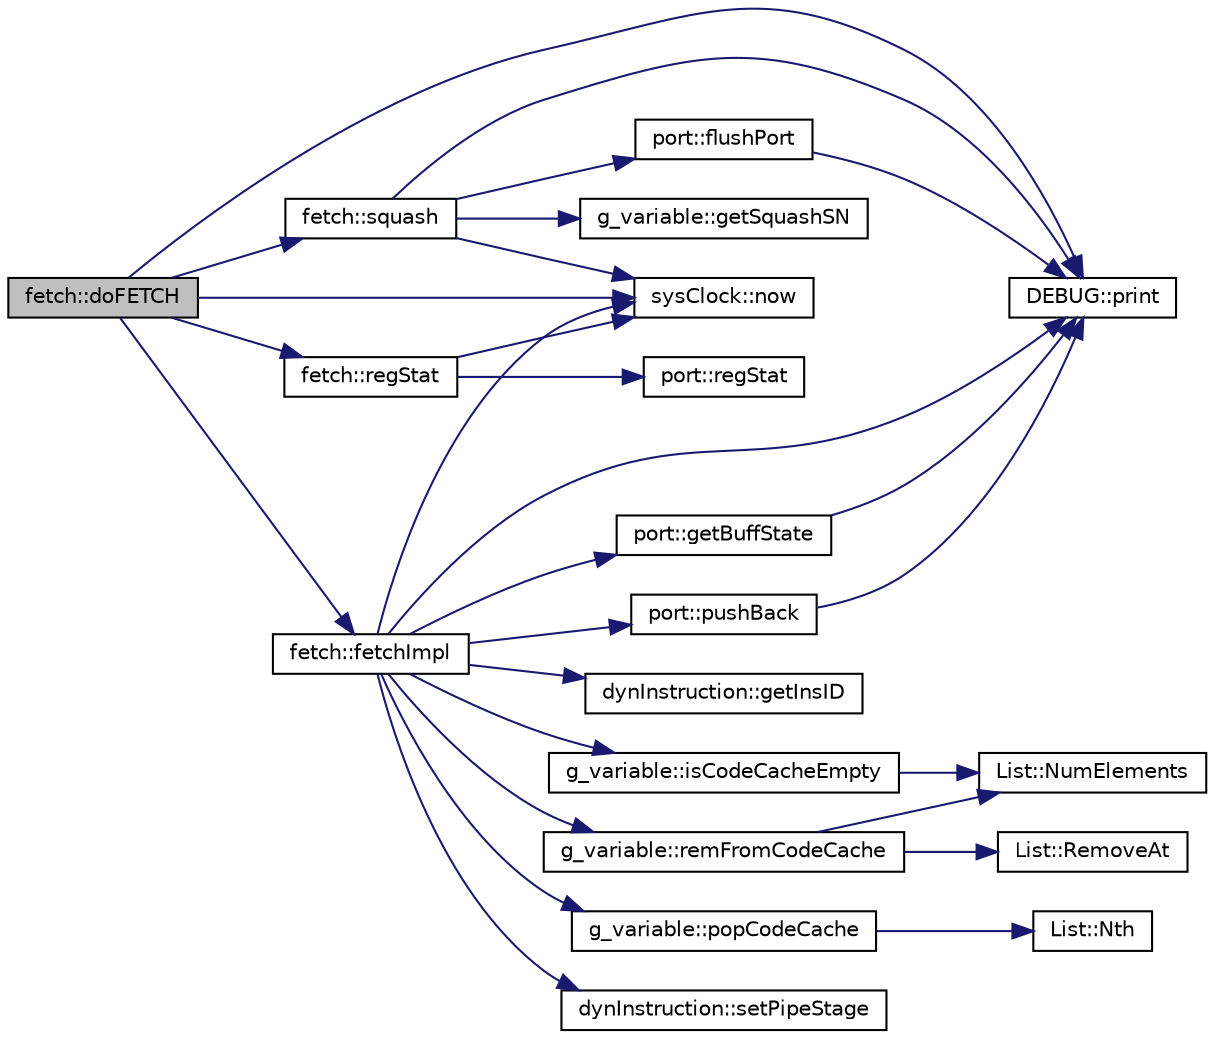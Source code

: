digraph G
{
  edge [fontname="Helvetica",fontsize="10",labelfontname="Helvetica",labelfontsize="10"];
  node [fontname="Helvetica",fontsize="10",shape=record];
  rankdir=LR;
  Node1 [label="fetch::doFETCH",height=0.2,width=0.4,color="black", fillcolor="grey75", style="filled" fontcolor="black"];
  Node1 -> Node2 [color="midnightblue",fontsize="10",style="solid"];
  Node2 [label="fetch::fetchImpl",height=0.2,width=0.4,color="black", fillcolor="white", style="filled",URL="$classfetch.html#af1aaa5a5c78172ec27dae140c7dc3ab3"];
  Node2 -> Node3 [color="midnightblue",fontsize="10",style="solid"];
  Node3 [label="port::getBuffState",height=0.2,width=0.4,color="black", fillcolor="white", style="filled",URL="$classport.html#abf9be02812c2503eee69704a01b14145"];
  Node3 -> Node4 [color="midnightblue",fontsize="10",style="solid"];
  Node4 [label="DEBUG::print",height=0.2,width=0.4,color="black", fillcolor="white", style="filled",URL="$classDEBUG.html#ab38f086785f7239084b735007297078a"];
  Node2 -> Node5 [color="midnightblue",fontsize="10",style="solid"];
  Node5 [label="dynInstruction::getInsID",height=0.2,width=0.4,color="black", fillcolor="white", style="filled",URL="$classdynInstruction.html#ab38b8181f522daae77cb46d701fb5302"];
  Node2 -> Node6 [color="midnightblue",fontsize="10",style="solid"];
  Node6 [label="g_variable::isCodeCacheEmpty",height=0.2,width=0.4,color="black", fillcolor="white", style="filled",URL="$structg__variable.html#a4b5f6627f388c34df7af5168a119778d"];
  Node6 -> Node7 [color="midnightblue",fontsize="10",style="solid"];
  Node7 [label="List::NumElements",height=0.2,width=0.4,color="black", fillcolor="white", style="filled",URL="$classList.html#ac2e9d50f703b01bf643fa6ce50837c26"];
  Node2 -> Node8 [color="midnightblue",fontsize="10",style="solid"];
  Node8 [label="sysClock::now",height=0.2,width=0.4,color="black", fillcolor="white", style="filled",URL="$classsysClock.html#af027a57c8bc3d0dab4fe5a0f870b7d20"];
  Node2 -> Node9 [color="midnightblue",fontsize="10",style="solid"];
  Node9 [label="g_variable::popCodeCache",height=0.2,width=0.4,color="black", fillcolor="white", style="filled",URL="$structg__variable.html#abb078ae60bb65db485a0cc2382bd4457"];
  Node9 -> Node10 [color="midnightblue",fontsize="10",style="solid"];
  Node10 [label="List::Nth",height=0.2,width=0.4,color="black", fillcolor="white", style="filled",URL="$classList.html#a5eb964816de33c85e1d46658ddf8c6c4"];
  Node2 -> Node4 [color="midnightblue",fontsize="10",style="solid"];
  Node2 -> Node11 [color="midnightblue",fontsize="10",style="solid"];
  Node11 [label="port::pushBack",height=0.2,width=0.4,color="black", fillcolor="white", style="filled",URL="$classport.html#a52ad1c5223f028930491b024f26467fa"];
  Node11 -> Node4 [color="midnightblue",fontsize="10",style="solid"];
  Node2 -> Node12 [color="midnightblue",fontsize="10",style="solid"];
  Node12 [label="g_variable::remFromCodeCache",height=0.2,width=0.4,color="black", fillcolor="white", style="filled",URL="$structg__variable.html#ab351194ce2a3de088813ae861c7e3d10"];
  Node12 -> Node7 [color="midnightblue",fontsize="10",style="solid"];
  Node12 -> Node13 [color="midnightblue",fontsize="10",style="solid"];
  Node13 [label="List::RemoveAt",height=0.2,width=0.4,color="black", fillcolor="white", style="filled",URL="$classList.html#af17f72d263f90d53ea8501b5b1853470"];
  Node2 -> Node14 [color="midnightblue",fontsize="10",style="solid"];
  Node14 [label="dynInstruction::setPipeStage",height=0.2,width=0.4,color="black", fillcolor="white", style="filled",URL="$classdynInstruction.html#a0cb15d906e84b2efc8986b74edaf5adf"];
  Node1 -> Node8 [color="midnightblue",fontsize="10",style="solid"];
  Node1 -> Node4 [color="midnightblue",fontsize="10",style="solid"];
  Node1 -> Node15 [color="midnightblue",fontsize="10",style="solid"];
  Node15 [label="fetch::regStat",height=0.2,width=0.4,color="black", fillcolor="white", style="filled",URL="$classfetch.html#afd8c8e8e16f0f288d1090d59a85c2281"];
  Node15 -> Node8 [color="midnightblue",fontsize="10",style="solid"];
  Node15 -> Node16 [color="midnightblue",fontsize="10",style="solid"];
  Node16 [label="port::regStat",height=0.2,width=0.4,color="black", fillcolor="white", style="filled",URL="$classport.html#a966cfeb3b369ec22e8081275481abe32"];
  Node1 -> Node17 [color="midnightblue",fontsize="10",style="solid"];
  Node17 [label="fetch::squash",height=0.2,width=0.4,color="black", fillcolor="white", style="filled",URL="$classfetch.html#a39b22ed50d3b51ebe311be86343fed2a"];
  Node17 -> Node18 [color="midnightblue",fontsize="10",style="solid"];
  Node18 [label="port::flushPort",height=0.2,width=0.4,color="black", fillcolor="white", style="filled",URL="$classport.html#a58991733cd9bb95beb7303826b9b3d3f"];
  Node18 -> Node4 [color="midnightblue",fontsize="10",style="solid"];
  Node17 -> Node19 [color="midnightblue",fontsize="10",style="solid"];
  Node19 [label="g_variable::getSquashSN",height=0.2,width=0.4,color="black", fillcolor="white", style="filled",URL="$structg__variable.html#a366fb213b96fa81e166dbe60a16c3e4f"];
  Node17 -> Node8 [color="midnightblue",fontsize="10",style="solid"];
  Node17 -> Node4 [color="midnightblue",fontsize="10",style="solid"];
}
